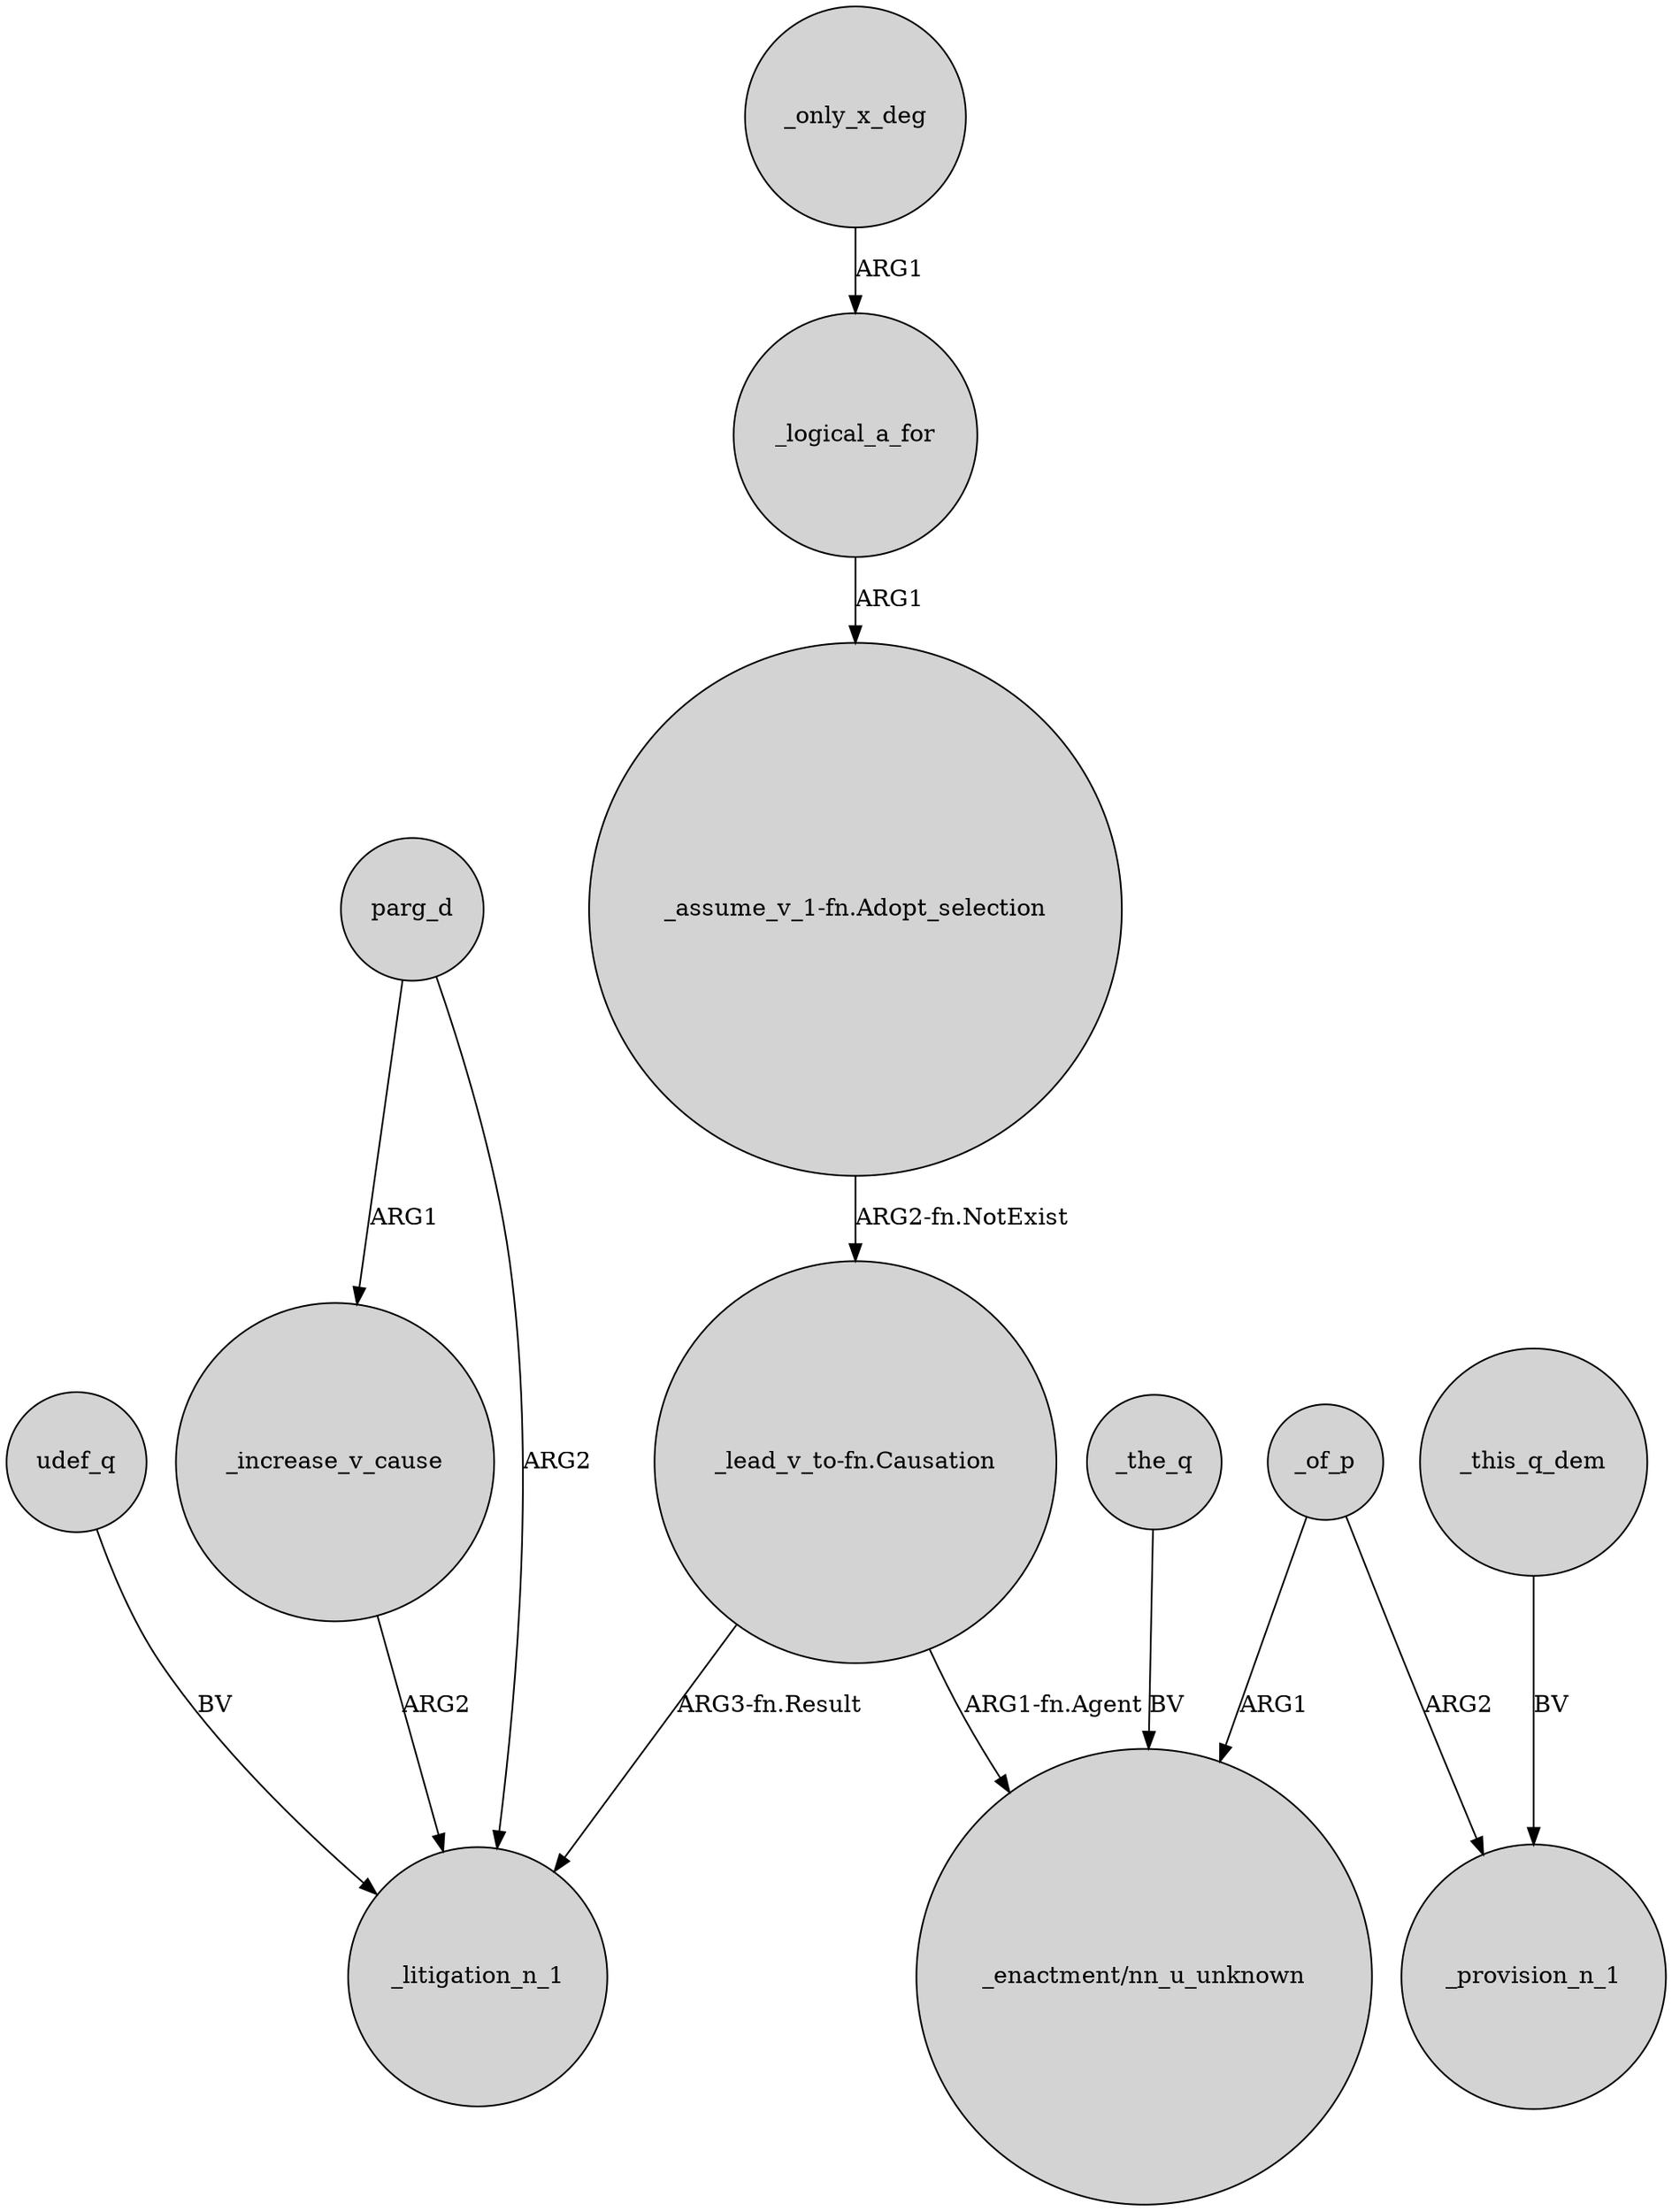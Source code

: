 digraph {
	node [shape=circle style=filled]
	udef_q -> _litigation_n_1 [label=BV]
	_the_q -> "_enactment/nn_u_unknown" [label=BV]
	_of_p -> "_enactment/nn_u_unknown" [label=ARG1]
	_increase_v_cause -> _litigation_n_1 [label=ARG2]
	_this_q_dem -> _provision_n_1 [label=BV]
	_of_p -> _provision_n_1 [label=ARG2]
	parg_d -> _litigation_n_1 [label=ARG2]
	_logical_a_for -> "_assume_v_1-fn.Adopt_selection" [label=ARG1]
	"_lead_v_to-fn.Causation" -> "_enactment/nn_u_unknown" [label="ARG1-fn.Agent"]
	_only_x_deg -> _logical_a_for [label=ARG1]
	"_lead_v_to-fn.Causation" -> _litigation_n_1 [label="ARG3-fn.Result"]
	parg_d -> _increase_v_cause [label=ARG1]
	"_assume_v_1-fn.Adopt_selection" -> "_lead_v_to-fn.Causation" [label="ARG2-fn.NotExist"]
}
